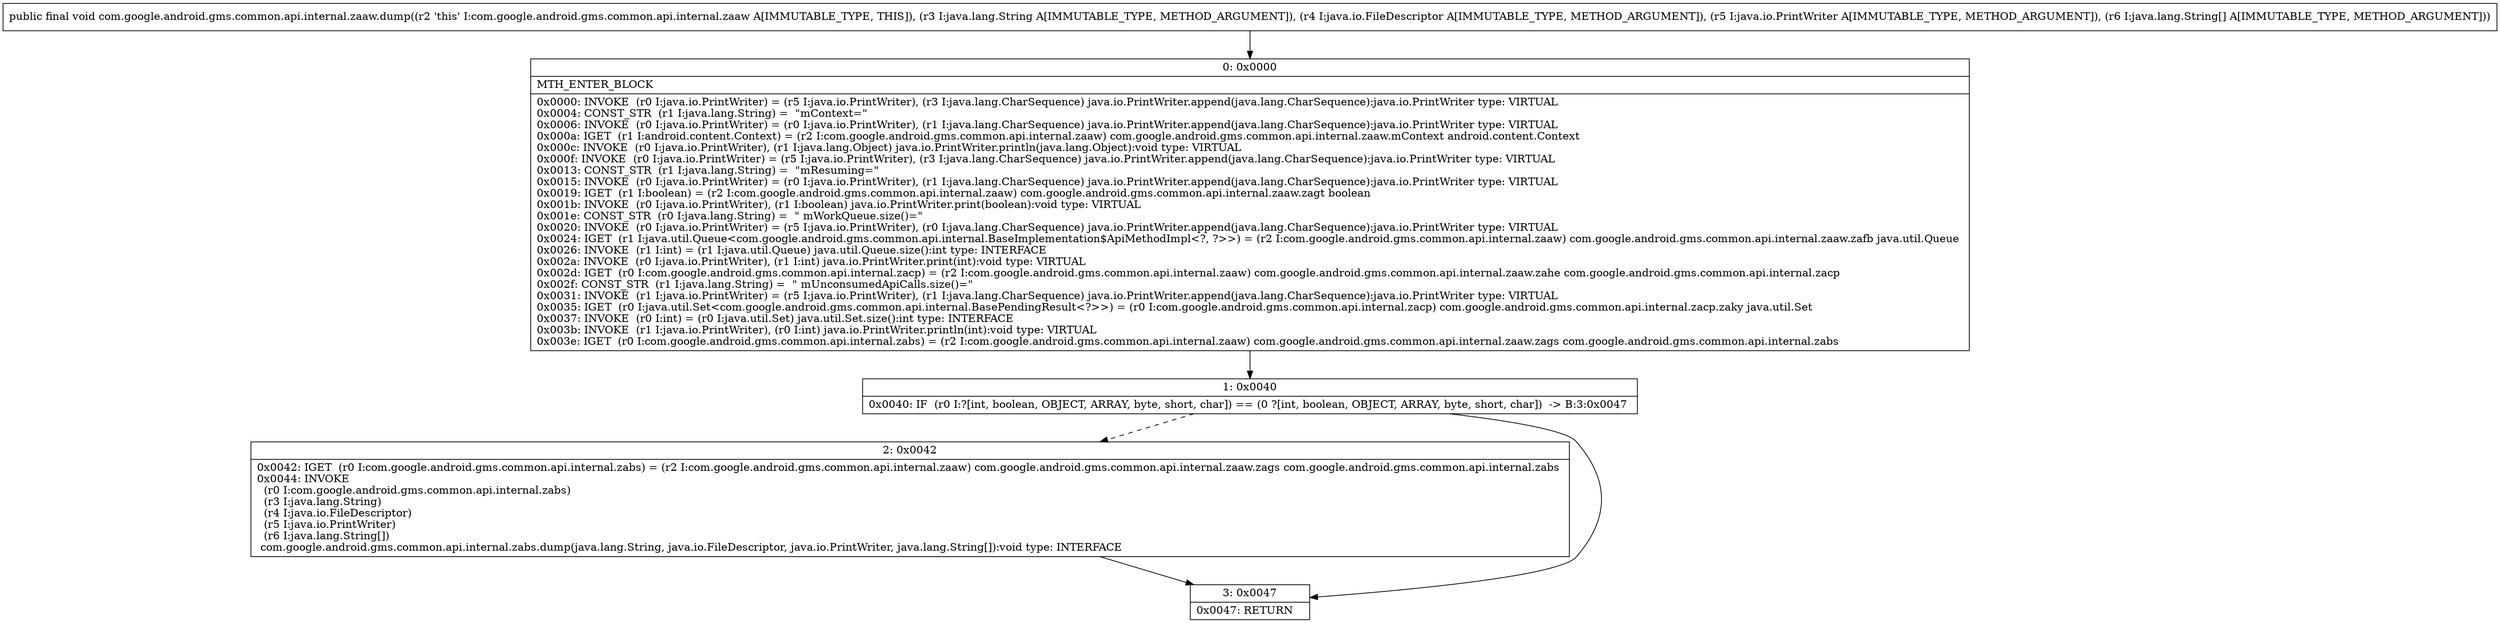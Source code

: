 digraph "CFG forcom.google.android.gms.common.api.internal.zaaw.dump(Ljava\/lang\/String;Ljava\/io\/FileDescriptor;Ljava\/io\/PrintWriter;[Ljava\/lang\/String;)V" {
Node_0 [shape=record,label="{0\:\ 0x0000|MTH_ENTER_BLOCK\l|0x0000: INVOKE  (r0 I:java.io.PrintWriter) = (r5 I:java.io.PrintWriter), (r3 I:java.lang.CharSequence) java.io.PrintWriter.append(java.lang.CharSequence):java.io.PrintWriter type: VIRTUAL \l0x0004: CONST_STR  (r1 I:java.lang.String) =  \"mContext=\" \l0x0006: INVOKE  (r0 I:java.io.PrintWriter) = (r0 I:java.io.PrintWriter), (r1 I:java.lang.CharSequence) java.io.PrintWriter.append(java.lang.CharSequence):java.io.PrintWriter type: VIRTUAL \l0x000a: IGET  (r1 I:android.content.Context) = (r2 I:com.google.android.gms.common.api.internal.zaaw) com.google.android.gms.common.api.internal.zaaw.mContext android.content.Context \l0x000c: INVOKE  (r0 I:java.io.PrintWriter), (r1 I:java.lang.Object) java.io.PrintWriter.println(java.lang.Object):void type: VIRTUAL \l0x000f: INVOKE  (r0 I:java.io.PrintWriter) = (r5 I:java.io.PrintWriter), (r3 I:java.lang.CharSequence) java.io.PrintWriter.append(java.lang.CharSequence):java.io.PrintWriter type: VIRTUAL \l0x0013: CONST_STR  (r1 I:java.lang.String) =  \"mResuming=\" \l0x0015: INVOKE  (r0 I:java.io.PrintWriter) = (r0 I:java.io.PrintWriter), (r1 I:java.lang.CharSequence) java.io.PrintWriter.append(java.lang.CharSequence):java.io.PrintWriter type: VIRTUAL \l0x0019: IGET  (r1 I:boolean) = (r2 I:com.google.android.gms.common.api.internal.zaaw) com.google.android.gms.common.api.internal.zaaw.zagt boolean \l0x001b: INVOKE  (r0 I:java.io.PrintWriter), (r1 I:boolean) java.io.PrintWriter.print(boolean):void type: VIRTUAL \l0x001e: CONST_STR  (r0 I:java.lang.String) =  \" mWorkQueue.size()=\" \l0x0020: INVOKE  (r0 I:java.io.PrintWriter) = (r5 I:java.io.PrintWriter), (r0 I:java.lang.CharSequence) java.io.PrintWriter.append(java.lang.CharSequence):java.io.PrintWriter type: VIRTUAL \l0x0024: IGET  (r1 I:java.util.Queue\<com.google.android.gms.common.api.internal.BaseImplementation$ApiMethodImpl\<?, ?\>\>) = (r2 I:com.google.android.gms.common.api.internal.zaaw) com.google.android.gms.common.api.internal.zaaw.zafb java.util.Queue \l0x0026: INVOKE  (r1 I:int) = (r1 I:java.util.Queue) java.util.Queue.size():int type: INTERFACE \l0x002a: INVOKE  (r0 I:java.io.PrintWriter), (r1 I:int) java.io.PrintWriter.print(int):void type: VIRTUAL \l0x002d: IGET  (r0 I:com.google.android.gms.common.api.internal.zacp) = (r2 I:com.google.android.gms.common.api.internal.zaaw) com.google.android.gms.common.api.internal.zaaw.zahe com.google.android.gms.common.api.internal.zacp \l0x002f: CONST_STR  (r1 I:java.lang.String) =  \" mUnconsumedApiCalls.size()=\" \l0x0031: INVOKE  (r1 I:java.io.PrintWriter) = (r5 I:java.io.PrintWriter), (r1 I:java.lang.CharSequence) java.io.PrintWriter.append(java.lang.CharSequence):java.io.PrintWriter type: VIRTUAL \l0x0035: IGET  (r0 I:java.util.Set\<com.google.android.gms.common.api.internal.BasePendingResult\<?\>\>) = (r0 I:com.google.android.gms.common.api.internal.zacp) com.google.android.gms.common.api.internal.zacp.zaky java.util.Set \l0x0037: INVOKE  (r0 I:int) = (r0 I:java.util.Set) java.util.Set.size():int type: INTERFACE \l0x003b: INVOKE  (r1 I:java.io.PrintWriter), (r0 I:int) java.io.PrintWriter.println(int):void type: VIRTUAL \l0x003e: IGET  (r0 I:com.google.android.gms.common.api.internal.zabs) = (r2 I:com.google.android.gms.common.api.internal.zaaw) com.google.android.gms.common.api.internal.zaaw.zags com.google.android.gms.common.api.internal.zabs \l}"];
Node_1 [shape=record,label="{1\:\ 0x0040|0x0040: IF  (r0 I:?[int, boolean, OBJECT, ARRAY, byte, short, char]) == (0 ?[int, boolean, OBJECT, ARRAY, byte, short, char])  \-\> B:3:0x0047 \l}"];
Node_2 [shape=record,label="{2\:\ 0x0042|0x0042: IGET  (r0 I:com.google.android.gms.common.api.internal.zabs) = (r2 I:com.google.android.gms.common.api.internal.zaaw) com.google.android.gms.common.api.internal.zaaw.zags com.google.android.gms.common.api.internal.zabs \l0x0044: INVOKE  \l  (r0 I:com.google.android.gms.common.api.internal.zabs)\l  (r3 I:java.lang.String)\l  (r4 I:java.io.FileDescriptor)\l  (r5 I:java.io.PrintWriter)\l  (r6 I:java.lang.String[])\l com.google.android.gms.common.api.internal.zabs.dump(java.lang.String, java.io.FileDescriptor, java.io.PrintWriter, java.lang.String[]):void type: INTERFACE \l}"];
Node_3 [shape=record,label="{3\:\ 0x0047|0x0047: RETURN   \l}"];
MethodNode[shape=record,label="{public final void com.google.android.gms.common.api.internal.zaaw.dump((r2 'this' I:com.google.android.gms.common.api.internal.zaaw A[IMMUTABLE_TYPE, THIS]), (r3 I:java.lang.String A[IMMUTABLE_TYPE, METHOD_ARGUMENT]), (r4 I:java.io.FileDescriptor A[IMMUTABLE_TYPE, METHOD_ARGUMENT]), (r5 I:java.io.PrintWriter A[IMMUTABLE_TYPE, METHOD_ARGUMENT]), (r6 I:java.lang.String[] A[IMMUTABLE_TYPE, METHOD_ARGUMENT])) }"];
MethodNode -> Node_0;
Node_0 -> Node_1;
Node_1 -> Node_2[style=dashed];
Node_1 -> Node_3;
Node_2 -> Node_3;
}


